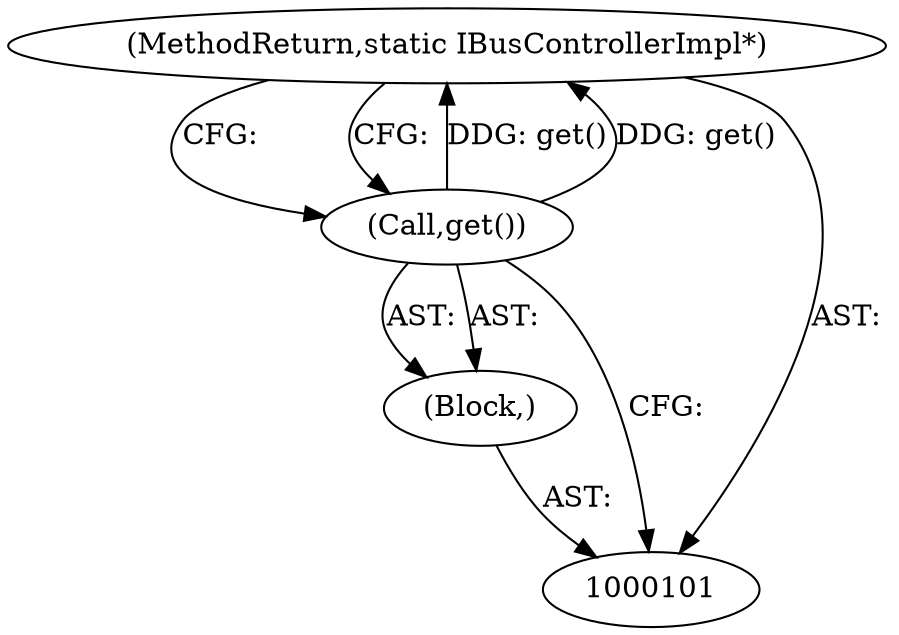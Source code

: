digraph "0_Chrome_dc7b094a338c6c521f918f478e993f0f74bbea0d_58" {
"1000104" [label="(MethodReturn,static IBusControllerImpl*)"];
"1000102" [label="(Block,)"];
"1000103" [label="(Call,get())"];
"1000104" -> "1000101"  [label="AST: "];
"1000104" -> "1000103"  [label="CFG: "];
"1000103" -> "1000104"  [label="DDG: get()"];
"1000102" -> "1000101"  [label="AST: "];
"1000103" -> "1000102"  [label="AST: "];
"1000103" -> "1000102"  [label="AST: "];
"1000103" -> "1000101"  [label="CFG: "];
"1000104" -> "1000103"  [label="CFG: "];
"1000103" -> "1000104"  [label="DDG: get()"];
}
